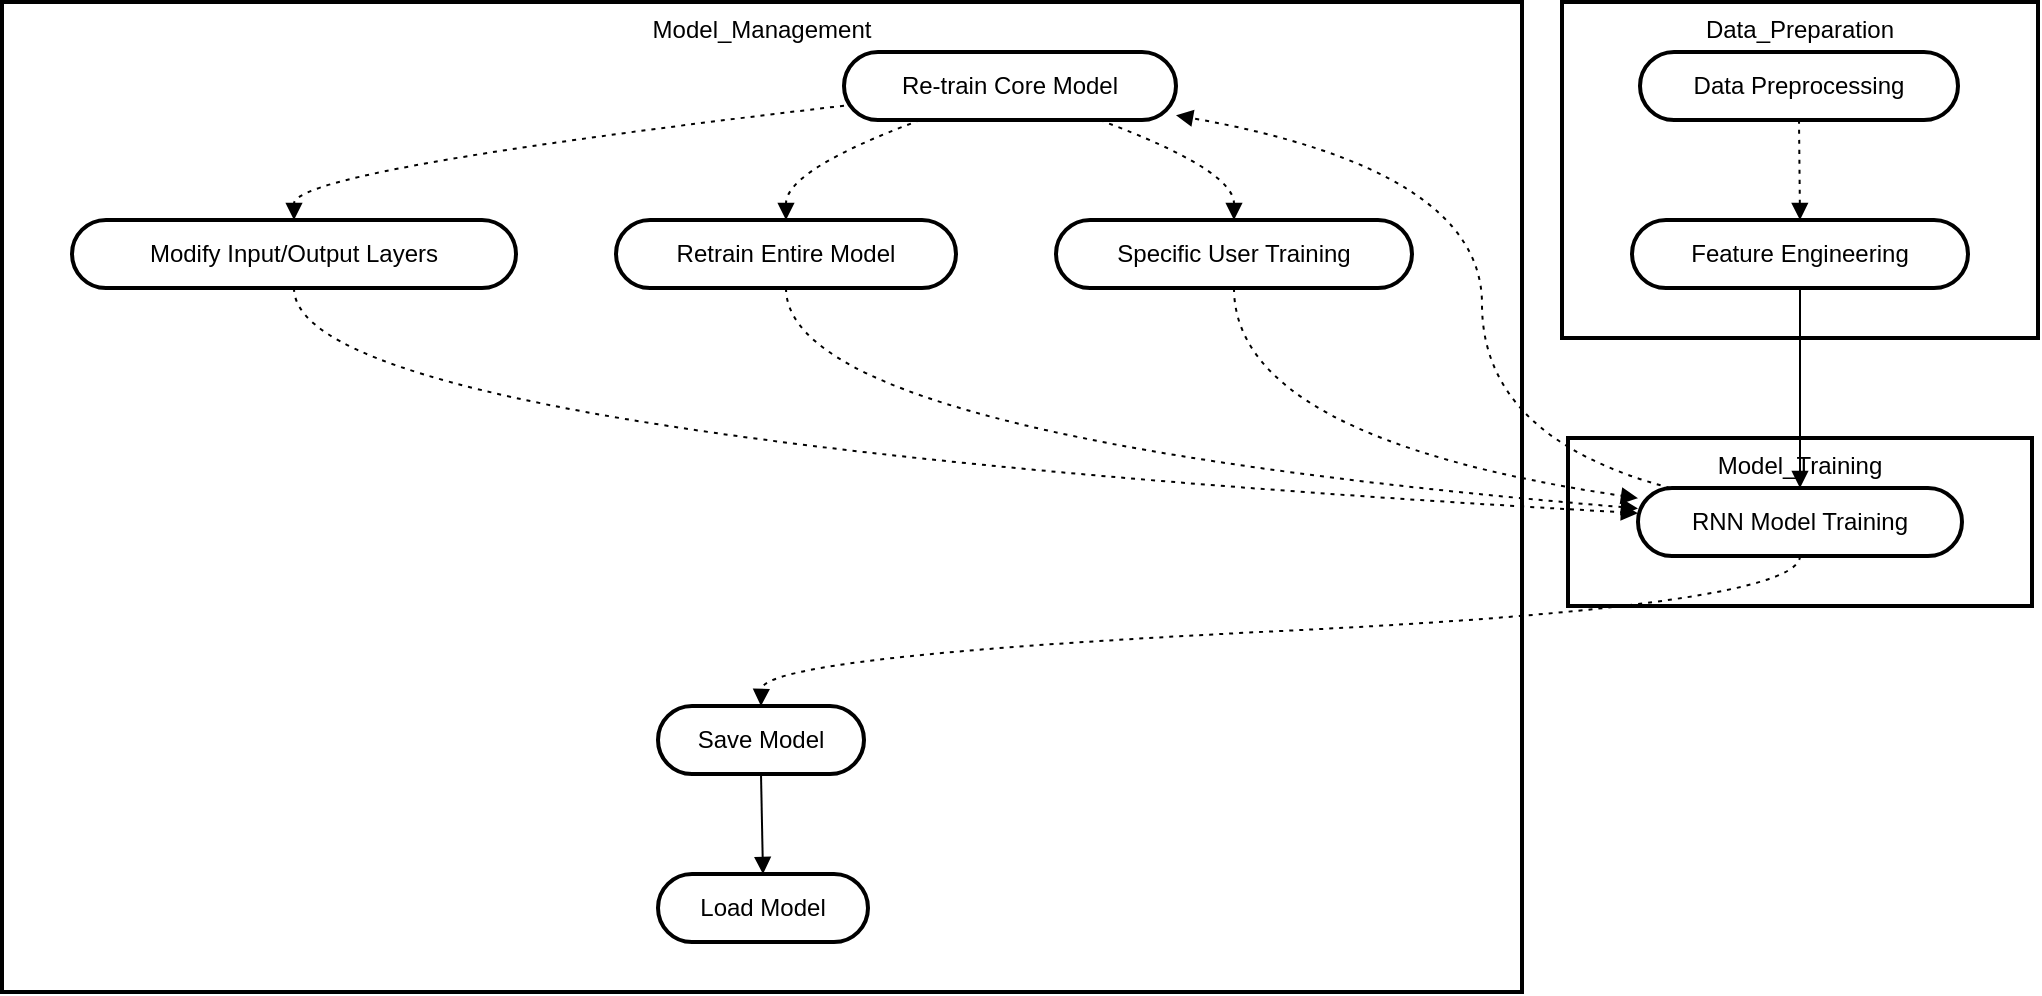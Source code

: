 <mxfile version="24.7.12">
  <diagram name="Page-1" id="im4f84TJx31p4GjBVJc7">
    <mxGraphModel>
      <root>
        <mxCell id="0" />
        <mxCell id="1" parent="0" />
        <mxCell id="2" value="Model_Management" style="whiteSpace=wrap;strokeWidth=2;verticalAlign=top;" vertex="1" parent="1">
          <mxGeometry width="760" height="495" as="geometry" />
        </mxCell>
        <mxCell id="3" value="Load Model" style="rounded=1;whiteSpace=wrap;arcSize=50;strokeWidth=2;" vertex="1" parent="1">
          <mxGeometry x="328" y="436" width="105" height="34" as="geometry" />
        </mxCell>
        <mxCell id="4" value="Save Model" style="rounded=1;whiteSpace=wrap;arcSize=50;strokeWidth=2;" vertex="1" parent="1">
          <mxGeometry x="328" y="352" width="103" height="34" as="geometry" />
        </mxCell>
        <mxCell id="5" value="Re-train Core Model" style="rounded=1;whiteSpace=wrap;arcSize=50;strokeWidth=2;" vertex="1" parent="1">
          <mxGeometry x="421" y="25" width="166" height="34" as="geometry" />
        </mxCell>
        <mxCell id="6" value="Modify Input/Output Layers" style="rounded=1;whiteSpace=wrap;arcSize=50;strokeWidth=2;" vertex="1" parent="1">
          <mxGeometry x="35" y="109" width="222" height="34" as="geometry" />
        </mxCell>
        <mxCell id="7" value="Retrain Entire Model" style="rounded=1;whiteSpace=wrap;arcSize=50;strokeWidth=2;" vertex="1" parent="1">
          <mxGeometry x="307" y="109" width="170" height="34" as="geometry" />
        </mxCell>
        <mxCell id="8" value="Specific User Training" style="rounded=1;whiteSpace=wrap;arcSize=50;strokeWidth=2;" vertex="1" parent="1">
          <mxGeometry x="527" y="109" width="178" height="34" as="geometry" />
        </mxCell>
        <mxCell id="9" value="Model_Training" style="whiteSpace=wrap;strokeWidth=2;verticalAlign=top;" vertex="1" parent="1">
          <mxGeometry x="783" y="218" width="232" height="84" as="geometry" />
        </mxCell>
        <mxCell id="10" value="RNN Model Training" style="rounded=1;whiteSpace=wrap;arcSize=50;strokeWidth=2;" vertex="1" parent="1">
          <mxGeometry x="818" y="243" width="162" height="34" as="geometry" />
        </mxCell>
        <mxCell id="11" value="Data_Preparation" style="whiteSpace=wrap;strokeWidth=2;verticalAlign=top;" vertex="1" parent="1">
          <mxGeometry x="780" width="238" height="168" as="geometry" />
        </mxCell>
        <mxCell id="12" value="Feature Engineering" style="rounded=1;whiteSpace=wrap;arcSize=50;strokeWidth=2;" vertex="1" parent="1">
          <mxGeometry x="815" y="109" width="168" height="34" as="geometry" />
        </mxCell>
        <mxCell id="13" value="Data Preprocessing" style="rounded=1;whiteSpace=wrap;arcSize=50;strokeWidth=2;" vertex="1" parent="1">
          <mxGeometry x="819" y="25" width="159" height="34" as="geometry" />
        </mxCell>
        <mxCell id="14" value="" style="curved=1;dashed=1;dashPattern=2 3;startArrow=none;endArrow=block;exitX=0.5;exitY=1;entryX=0.5;entryY=0;" edge="1" parent="1" source="13" target="12">
          <mxGeometry relative="1" as="geometry">
            <Array as="points" />
          </mxGeometry>
        </mxCell>
        <mxCell id="15" value="" style="curved=1;startArrow=none;endArrow=block;exitX=0.5;exitY=1;entryX=0.5;entryY=0;" edge="1" parent="1" source="12" target="10">
          <mxGeometry relative="1" as="geometry">
            <Array as="points" />
          </mxGeometry>
        </mxCell>
        <mxCell id="16" value="" style="curved=1;dashed=1;dashPattern=2 3;startArrow=none;endArrow=block;exitX=0.5;exitY=1;entryX=0.5;entryY=0;" edge="1" parent="1" source="10" target="4">
          <mxGeometry relative="1" as="geometry">
            <Array as="points">
              <mxPoint x="899" y="302" />
              <mxPoint x="380" y="327" />
            </Array>
          </mxGeometry>
        </mxCell>
        <mxCell id="17" value="" style="curved=1;startArrow=none;endArrow=block;exitX=0.5;exitY=1;entryX=0.5;entryY=0;" edge="1" parent="1" source="4" target="3">
          <mxGeometry relative="1" as="geometry">
            <Array as="points" />
          </mxGeometry>
        </mxCell>
        <mxCell id="18" value="" style="curved=1;dashed=1;dashPattern=2 3;startArrow=none;endArrow=block;exitX=0.1;exitY=0;entryX=1;entryY=0.93;" edge="1" parent="1" source="10" target="5">
          <mxGeometry relative="1" as="geometry">
            <Array as="points">
              <mxPoint x="740" y="218" />
              <mxPoint x="740" y="84" />
            </Array>
          </mxGeometry>
        </mxCell>
        <mxCell id="19" value="" style="curved=1;dashed=1;dashPattern=2 3;startArrow=none;endArrow=block;exitX=0;exitY=0.79;entryX=0.5;entryY=0;" edge="1" parent="1" source="5" target="6">
          <mxGeometry relative="1" as="geometry">
            <Array as="points">
              <mxPoint x="146" y="84" />
            </Array>
          </mxGeometry>
        </mxCell>
        <mxCell id="20" value="" style="curved=1;dashed=1;dashPattern=2 3;startArrow=none;endArrow=block;exitX=0.5;exitY=1;entryX=0;entryY=0.37;" edge="1" parent="1" source="6" target="10">
          <mxGeometry relative="1" as="geometry">
            <Array as="points">
              <mxPoint x="146" y="218" />
            </Array>
          </mxGeometry>
        </mxCell>
        <mxCell id="21" value="" style="curved=1;dashed=1;dashPattern=2 3;startArrow=none;endArrow=block;exitX=0.23;exitY=1;entryX=0.5;entryY=0;" edge="1" parent="1" source="5" target="7">
          <mxGeometry relative="1" as="geometry">
            <Array as="points">
              <mxPoint x="392" y="84" />
            </Array>
          </mxGeometry>
        </mxCell>
        <mxCell id="22" value="" style="curved=1;dashed=1;dashPattern=2 3;startArrow=none;endArrow=block;exitX=0.5;exitY=1;entryX=0;entryY=0.3;" edge="1" parent="1" source="7" target="10">
          <mxGeometry relative="1" as="geometry">
            <Array as="points">
              <mxPoint x="392" y="218" />
            </Array>
          </mxGeometry>
        </mxCell>
        <mxCell id="23" value="" style="curved=1;dashed=1;dashPattern=2 3;startArrow=none;endArrow=block;exitX=0.77;exitY=1;entryX=0.5;entryY=0;" edge="1" parent="1" source="5" target="8">
          <mxGeometry relative="1" as="geometry">
            <Array as="points">
              <mxPoint x="616" y="84" />
            </Array>
          </mxGeometry>
        </mxCell>
        <mxCell id="24" value="" style="curved=1;dashed=1;dashPattern=2 3;startArrow=none;endArrow=block;exitX=0.5;exitY=1;entryX=0;entryY=0.15;" edge="1" parent="1" source="8" target="10">
          <mxGeometry relative="1" as="geometry">
            <Array as="points">
              <mxPoint x="616" y="218" />
            </Array>
          </mxGeometry>
        </mxCell>
      </root>
    </mxGraphModel>
  </diagram>
</mxfile>
